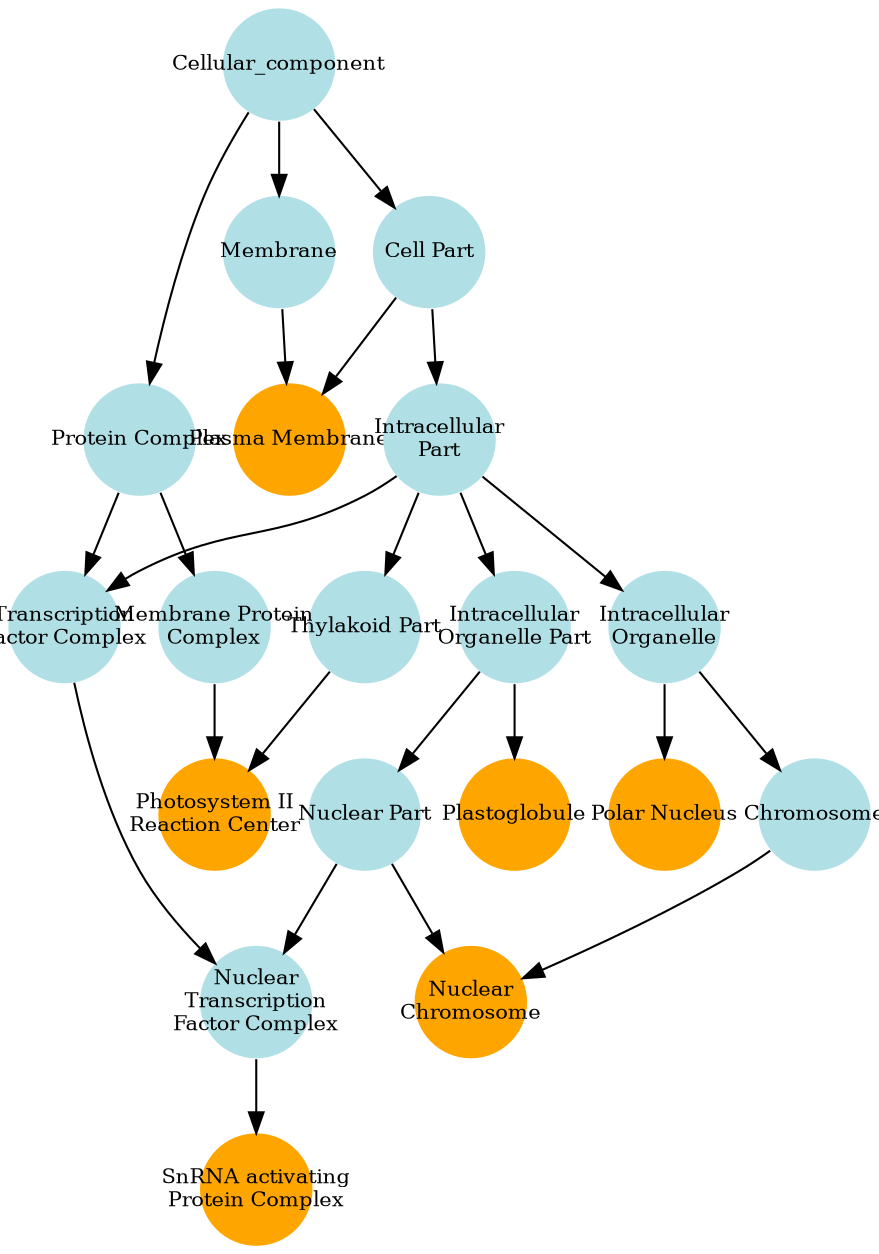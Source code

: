 digraph {
1 [style="filled", fixedsize="true", fontsize="10", shape="circle", width="0.75", fillcolor="powderblue", label="Cellular_component", color="transparent"];
2 [style="filled", fixedsize="true", fontsize="10", shape="circle", width="0.75", fillcolor="powderblue", label="Membrane", color="transparent"];
3 [style="filled", fixedsize="true", fontsize="10", shape="circle", width="0.75", fillcolor="powderblue", label="Cell Part", color="transparent"];
4 [style="filled", fixedsize="true", fontsize="10", shape="circle", width="0.75", fillcolor="orange", label="Plasma Membrane", color="transparent"];
5 [style="filled", fixedsize="true", fontsize="10", shape="circle", width="0.75", fillcolor="powderblue", label="Intracellular
Part", color="transparent"];
6 [style="filled", fixedsize="true", fontsize="10", shape="circle", width="0.75", fillcolor="powderblue", label="Intracellular
Organelle", color="transparent"];
7 [style="filled", fixedsize="true", fontsize="10", shape="circle", width="0.75", fillcolor="powderblue", label="Intracellular
Organelle Part", color="transparent"];
8 [style="filled", fixedsize="true", fontsize="10", shape="circle", width="0.75", fillcolor="orange", label="Plastoglobule", color="transparent"];
9 [style="filled", fixedsize="true", fontsize="10", shape="circle", width="0.75", fillcolor="powderblue", label="Thylakoid Part", color="transparent"];
10 [style="filled", fixedsize="true", fontsize="10", shape="circle", width="0.75", fillcolor="powderblue", label="Protein Complex", color="transparent"];
11 [style="filled", fixedsize="true", fontsize="10", shape="circle", width="0.75", fillcolor="powderblue", label="Membrane Protein
Complex", color="transparent"];
12 [style="filled", fixedsize="true", fontsize="10", shape="circle", width="0.75", fillcolor="orange", label="Photosystem II
Reaction Center", color="transparent"];
13 [style="filled", fixedsize="true", fontsize="10", shape="circle", width="0.75", fillcolor="powderblue", label="Chromosome", color="transparent"];
14 [style="filled", fixedsize="true", fontsize="10", shape="circle", width="0.75", fillcolor="powderblue", label="Nuclear Part", color="transparent"];
15 [style="filled", fixedsize="true", fontsize="10", shape="circle", width="0.75", fillcolor="orange", label="Nuclear
Chromosome", color="transparent"];
16 [style="filled", fixedsize="true", fontsize="10", shape="circle", width="0.75", fillcolor="orange", label="Polar Nucleus", color="transparent"];
17 [style="filled", fixedsize="true", fontsize="10", shape="circle", width="0.75", fillcolor="powderblue", label="Transcription
Factor Complex", color="transparent"];
18 [style="filled", fixedsize="true", fontsize="10", shape="circle", width="0.75", fillcolor="powderblue", label="Nuclear
Transcription
Factor Complex", color="transparent"];
19 [style="filled", fixedsize="true", fontsize="10", shape="circle", width="0.75", fillcolor="orange", label="SnRNA activating
Protein Complex", color="transparent"];
1 -> 2 [color="#000000", lty="solid"];
1 -> 3 [color="#000000", lty="solid"];
2 -> 4 [color="#000000", lty="solid"];
3 -> 4 [color="#000000", lty="solid"];
3 -> 5 [color="#000000", lty="solid"];
5 -> 6 [color="#000000", lty="solid"];
5 -> 7 [color="#000000", lty="solid"];
7 -> 8 [color="#000000", lty="solid"];
5 -> 9 [color="#000000", lty="solid"];
1 -> 10 [color="#000000", lty="solid"];
10 -> 11 [color="#000000", lty="solid"];
9 -> 12 [color="#000000", lty="solid"];
11 -> 12 [color="#000000", lty="solid"];
6 -> 13 [color="#000000", lty="solid"];
7 -> 14 [color="#000000", lty="solid"];
13 -> 15 [color="#000000", lty="solid"];
14 -> 15 [color="#000000", lty="solid"];
6 -> 16 [color="#000000", lty="solid"];
5 -> 17 [color="#000000", lty="solid"];
10 -> 17 [color="#000000", lty="solid"];
14 -> 18 [color="#000000", lty="solid"];
17 -> 18 [color="#000000", lty="solid"];
18 -> 19 [color="#000000", lty="solid"];
}
